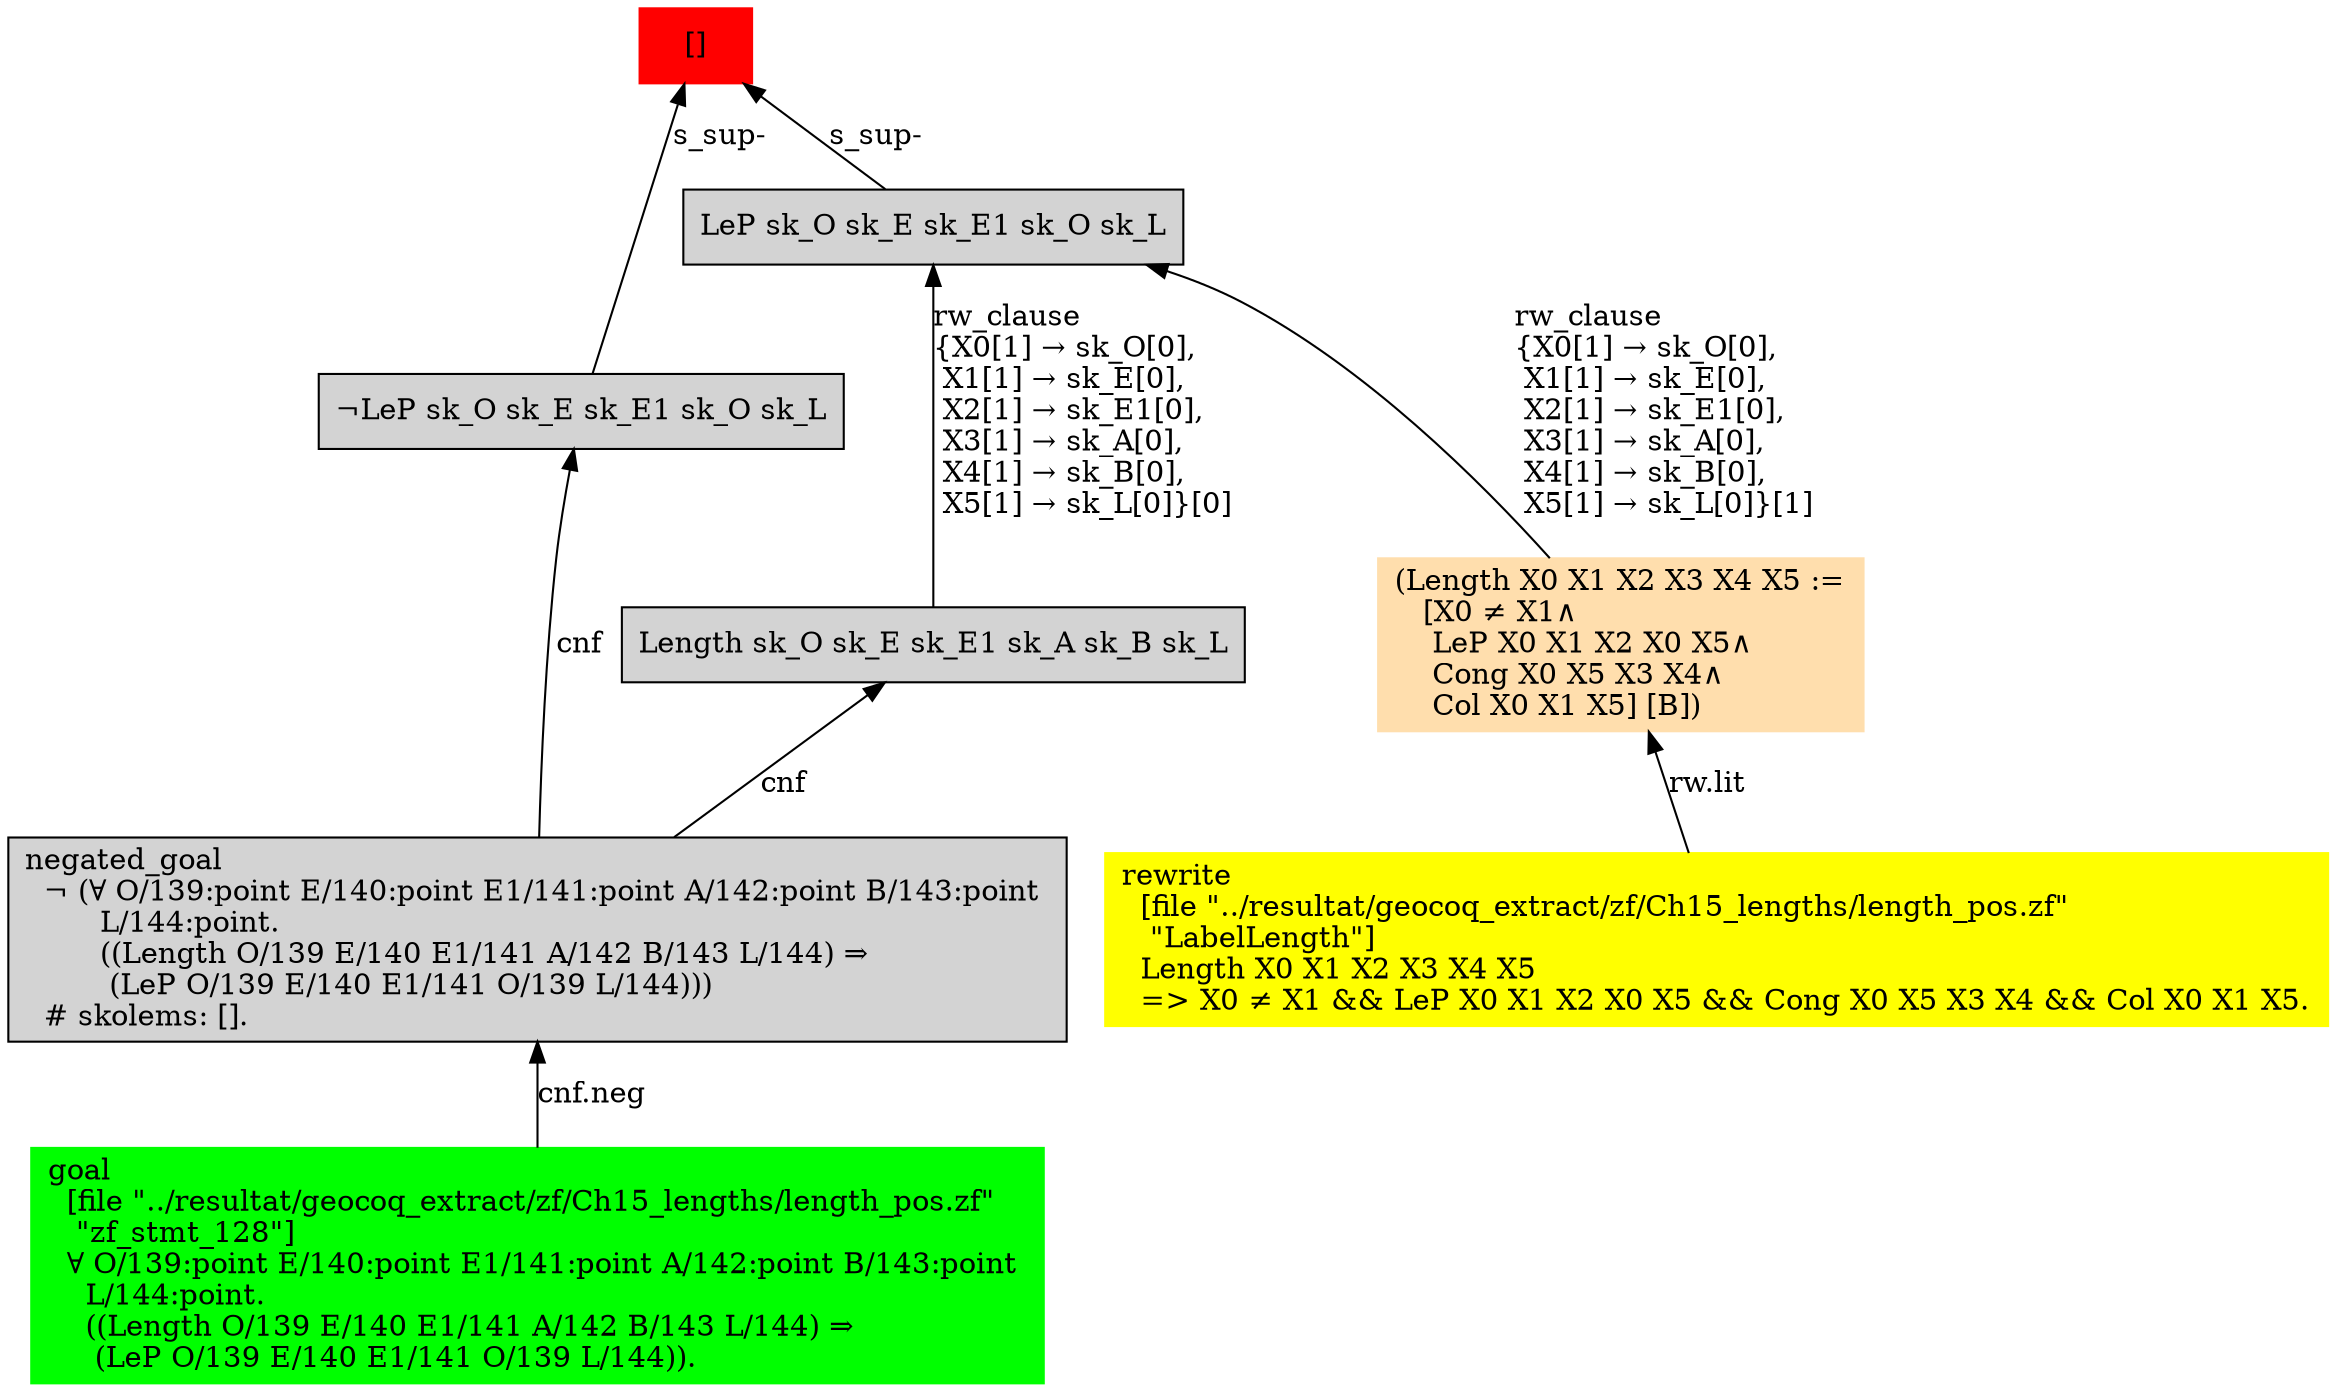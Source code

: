 digraph "unsat_graph" {
  vertex_0 [color=red, label="[]", shape=box, style=filled];
  vertex_0 -> vertex_1 [label="s_sup-\l", dir="back"];
  vertex_1 [shape=box, label="¬LeP sk_O sk_E sk_E1 sk_O sk_L\l", style=filled];
  vertex_1 -> vertex_2 [label="cnf", dir="back"];
  vertex_2 [shape=box, label="negated_goal\l  ¬ (∀ O/139:point E/140:point E1/141:point A/142:point B/143:point \l        L/144:point.\l        ((Length O/139 E/140 E1/141 A/142 B/143 L/144) ⇒\l         (LeP O/139 E/140 E1/141 O/139 L/144)))\l  # skolems: [].\l", style=filled];
  vertex_2 -> vertex_3 [label="cnf.neg", dir="back"];
  vertex_3 [color=green, shape=box, label="goal\l  [file \"../resultat/geocoq_extract/zf/Ch15_lengths/length_pos.zf\" \l   \"zf_stmt_128\"]\l  ∀ O/139:point E/140:point E1/141:point A/142:point B/143:point \l    L/144:point.\l    ((Length O/139 E/140 E1/141 A/142 B/143 L/144) ⇒\l     (LeP O/139 E/140 E1/141 O/139 L/144)).\l", style=filled];
  vertex_0 -> vertex_4 [label="s_sup-\l", dir="back"];
  vertex_4 [shape=box, label="LeP sk_O sk_E sk_E1 sk_O sk_L\l", style=filled];
  vertex_4 -> vertex_5 [label="rw_clause\l\{X0[1] → sk_O[0], \l X1[1] → sk_E[0], \l X2[1] → sk_E1[0], \l X3[1] → sk_A[0], \l X4[1] → sk_B[0], \l X5[1] → sk_L[0]\}[1]\l", dir="back"];
  vertex_5 [color=navajowhite, shape=box, label="(Length X0 X1 X2 X3 X4 X5 :=\l   [X0 ≠ X1∧\l    LeP X0 X1 X2 X0 X5∧\l    Cong X0 X5 X3 X4∧\l    Col X0 X1 X5] [B])\l", style=filled];
  vertex_5 -> vertex_6 [label="rw.lit", dir="back"];
  vertex_6 [color=yellow, shape=box, label="rewrite\l  [file \"../resultat/geocoq_extract/zf/Ch15_lengths/length_pos.zf\" \l   \"LabelLength\"]\l  Length X0 X1 X2 X3 X4 X5\l  =\> X0 ≠ X1 && LeP X0 X1 X2 X0 X5 && Cong X0 X5 X3 X4 && Col X0 X1 X5.\l", style=filled];
  vertex_4 -> vertex_7 [label="rw_clause\l\{X0[1] → sk_O[0], \l X1[1] → sk_E[0], \l X2[1] → sk_E1[0], \l X3[1] → sk_A[0], \l X4[1] → sk_B[0], \l X5[1] → sk_L[0]\}[0]\l", dir="back"];
  vertex_7 [shape=box, label="Length sk_O sk_E sk_E1 sk_A sk_B sk_L\l", style=filled];
  vertex_7 -> vertex_2 [label="cnf", dir="back"];
  }


